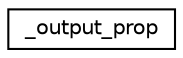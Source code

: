 digraph "圖形化之類別階層"
{
 // LATEX_PDF_SIZE
  edge [fontname="Helvetica",fontsize="10",labelfontname="Helvetica",labelfontsize="10"];
  node [fontname="Helvetica",fontsize="10",shape=record];
  rankdir="LR";
  Node0 [label="_output_prop",height=0.2,width=0.4,color="black", fillcolor="white", style="filled",URL="$struct__output__prop.html",tooltip=" "];
}
